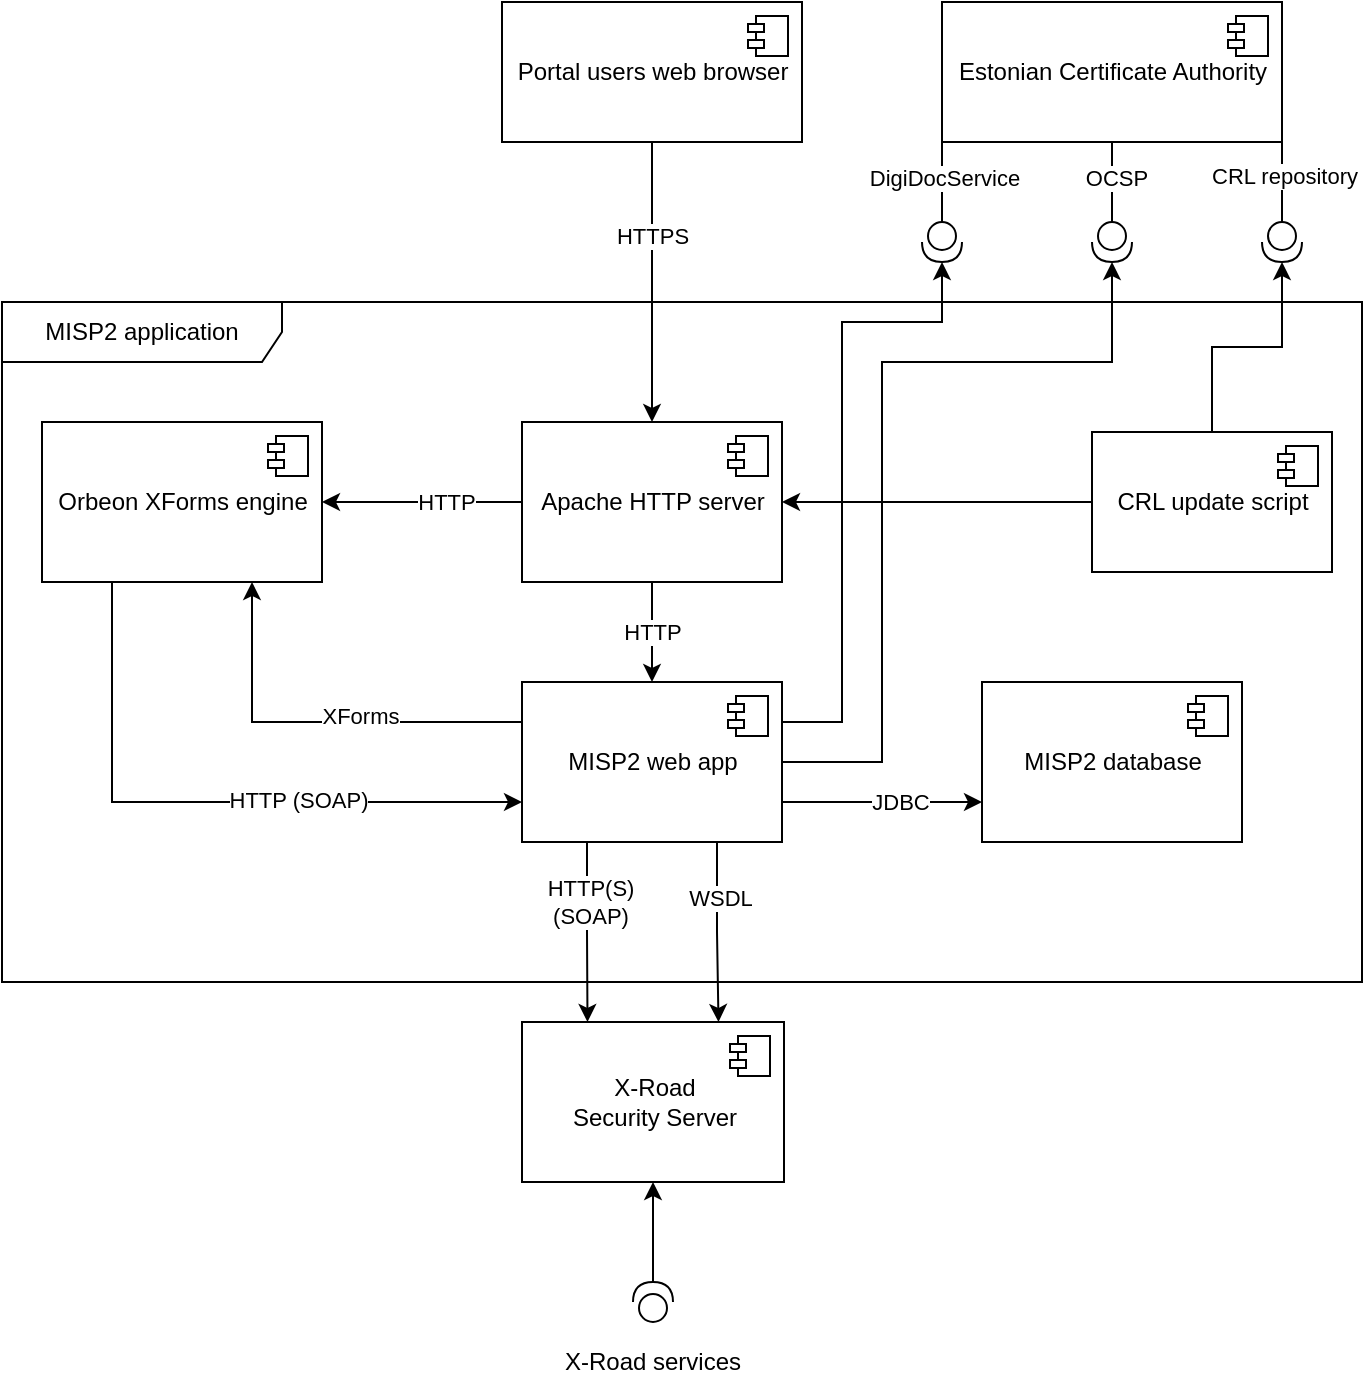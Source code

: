 <mxfile version="14.6.13" type="device" pages="4"><diagram id="8FD7VJm_VyHifLJOp1OH" name="Component diagram"><mxGraphModel dx="1298" dy="892" grid="1" gridSize="10" guides="1" tooltips="1" connect="1" arrows="1" fold="1" page="1" pageScale="1" pageWidth="827" pageHeight="1169" math="0" shadow="0"><root><mxCell id="0"/><mxCell id="1" parent="0"/><mxCell id="BPaVjbBTSbiNcElwL1WA-17" value="HTTPS" style="edgeStyle=orthogonalEdgeStyle;rounded=0;orthogonalLoop=1;jettySize=auto;html=1;entryX=0.5;entryY=0;entryDx=0;entryDy=0;" edge="1" parent="1" source="BPaVjbBTSbiNcElwL1WA-1" target="BPaVjbBTSbiNcElwL1WA-7"><mxGeometry x="-0.333" relative="1" as="geometry"><mxPoint as="offset"/></mxGeometry></mxCell><mxCell id="BPaVjbBTSbiNcElwL1WA-1" value="Portal users web browser" style="html=1;dropTarget=0;" vertex="1" parent="1"><mxGeometry x="330" y="40" width="150" height="70" as="geometry"/></mxCell><mxCell id="BPaVjbBTSbiNcElwL1WA-2" value="" style="shape=module;jettyWidth=8;jettyHeight=4;" vertex="1" parent="BPaVjbBTSbiNcElwL1WA-1"><mxGeometry x="1" width="20" height="20" relative="1" as="geometry"><mxPoint x="-27" y="7" as="offset"/></mxGeometry></mxCell><mxCell id="BPaVjbBTSbiNcElwL1WA-39" style="edgeStyle=orthogonalEdgeStyle;rounded=0;orthogonalLoop=1;jettySize=auto;html=1;exitX=0;exitY=1;exitDx=0;exitDy=0;entryX=0;entryY=0.5;entryDx=0;entryDy=0;entryPerimeter=0;endArrow=none;endFill=0;" edge="1" parent="1" source="BPaVjbBTSbiNcElwL1WA-3" target="BPaVjbBTSbiNcElwL1WA-26"><mxGeometry relative="1" as="geometry"/></mxCell><mxCell id="BPaVjbBTSbiNcElwL1WA-46" value="DigiDocService" style="edgeLabel;html=1;align=center;verticalAlign=middle;resizable=0;points=[];" vertex="1" connectable="0" parent="BPaVjbBTSbiNcElwL1WA-39"><mxGeometry x="-0.133" y="1" relative="1" as="geometry"><mxPoint as="offset"/></mxGeometry></mxCell><mxCell id="BPaVjbBTSbiNcElwL1WA-43" style="edgeStyle=orthogonalEdgeStyle;rounded=0;orthogonalLoop=1;jettySize=auto;html=1;exitX=0.5;exitY=1;exitDx=0;exitDy=0;entryX=0;entryY=0.5;entryDx=0;entryDy=0;entryPerimeter=0;endArrow=none;endFill=0;" edge="1" parent="1" source="BPaVjbBTSbiNcElwL1WA-3" target="BPaVjbBTSbiNcElwL1WA-42"><mxGeometry relative="1" as="geometry"/></mxCell><mxCell id="BPaVjbBTSbiNcElwL1WA-47" value="OCSP" style="edgeLabel;html=1;align=center;verticalAlign=middle;resizable=0;points=[];" vertex="1" connectable="0" parent="BPaVjbBTSbiNcElwL1WA-43"><mxGeometry x="-0.1" y="2" relative="1" as="geometry"><mxPoint as="offset"/></mxGeometry></mxCell><mxCell id="BPaVjbBTSbiNcElwL1WA-45" style="edgeStyle=orthogonalEdgeStyle;rounded=0;orthogonalLoop=1;jettySize=auto;html=1;exitX=1;exitY=1;exitDx=0;exitDy=0;entryX=0;entryY=0.5;entryDx=0;entryDy=0;entryPerimeter=0;endArrow=none;endFill=0;" edge="1" parent="1" source="BPaVjbBTSbiNcElwL1WA-3" target="BPaVjbBTSbiNcElwL1WA-44"><mxGeometry relative="1" as="geometry"/></mxCell><mxCell id="BPaVjbBTSbiNcElwL1WA-48" value="CRL repository" style="edgeLabel;html=1;align=center;verticalAlign=middle;resizable=0;points=[];" vertex="1" connectable="0" parent="BPaVjbBTSbiNcElwL1WA-45"><mxGeometry x="-0.15" y="1" relative="1" as="geometry"><mxPoint as="offset"/></mxGeometry></mxCell><mxCell id="BPaVjbBTSbiNcElwL1WA-3" value="Estonian Certificate Authority" style="html=1;dropTarget=0;" vertex="1" parent="1"><mxGeometry x="550" y="40" width="170" height="70" as="geometry"/></mxCell><mxCell id="BPaVjbBTSbiNcElwL1WA-4" value="" style="shape=module;jettyWidth=8;jettyHeight=4;" vertex="1" parent="BPaVjbBTSbiNcElwL1WA-3"><mxGeometry x="1" width="20" height="20" relative="1" as="geometry"><mxPoint x="-27" y="7" as="offset"/></mxGeometry></mxCell><mxCell id="BPaVjbBTSbiNcElwL1WA-6" value="MISP2 application" style="shape=umlFrame;whiteSpace=wrap;html=1;width=140;height=30;" vertex="1" parent="1"><mxGeometry x="80" y="190" width="680" height="340" as="geometry"/></mxCell><mxCell id="BPaVjbBTSbiNcElwL1WA-18" value="HTTP" style="edgeStyle=orthogonalEdgeStyle;rounded=0;orthogonalLoop=1;jettySize=auto;html=1;exitX=0.5;exitY=1;exitDx=0;exitDy=0;entryX=0.5;entryY=0;entryDx=0;entryDy=0;" edge="1" parent="1" source="BPaVjbBTSbiNcElwL1WA-7" target="BPaVjbBTSbiNcElwL1WA-9"><mxGeometry relative="1" as="geometry"/></mxCell><mxCell id="BPaVjbBTSbiNcElwL1WA-32" style="edgeStyle=orthogonalEdgeStyle;rounded=0;orthogonalLoop=1;jettySize=auto;html=1;exitX=0;exitY=0.5;exitDx=0;exitDy=0;entryX=1;entryY=0.5;entryDx=0;entryDy=0;endArrow=classic;endFill=1;" edge="1" parent="1" source="BPaVjbBTSbiNcElwL1WA-7" target="BPaVjbBTSbiNcElwL1WA-11"><mxGeometry relative="1" as="geometry"/></mxCell><mxCell id="BPaVjbBTSbiNcElwL1WA-33" value="HTTP" style="edgeLabel;html=1;align=center;verticalAlign=middle;resizable=0;points=[];" vertex="1" connectable="0" parent="BPaVjbBTSbiNcElwL1WA-32"><mxGeometry x="-0.24" relative="1" as="geometry"><mxPoint as="offset"/></mxGeometry></mxCell><mxCell id="BPaVjbBTSbiNcElwL1WA-7" value="Apache HTTP server" style="html=1;dropTarget=0;" vertex="1" parent="1"><mxGeometry x="340" y="250" width="130" height="80" as="geometry"/></mxCell><mxCell id="BPaVjbBTSbiNcElwL1WA-8" value="" style="shape=module;jettyWidth=8;jettyHeight=4;" vertex="1" parent="BPaVjbBTSbiNcElwL1WA-7"><mxGeometry x="1" width="20" height="20" relative="1" as="geometry"><mxPoint x="-27" y="7" as="offset"/></mxGeometry></mxCell><mxCell id="BPaVjbBTSbiNcElwL1WA-34" style="edgeStyle=orthogonalEdgeStyle;rounded=0;orthogonalLoop=1;jettySize=auto;html=1;exitX=0;exitY=0.25;exitDx=0;exitDy=0;entryX=0.75;entryY=1;entryDx=0;entryDy=0;endArrow=classic;endFill=1;" edge="1" parent="1" source="BPaVjbBTSbiNcElwL1WA-9" target="BPaVjbBTSbiNcElwL1WA-11"><mxGeometry relative="1" as="geometry"/></mxCell><mxCell id="BPaVjbBTSbiNcElwL1WA-35" value="XForms" style="edgeLabel;html=1;align=center;verticalAlign=middle;resizable=0;points=[];" vertex="1" connectable="0" parent="BPaVjbBTSbiNcElwL1WA-34"><mxGeometry x="-0.21" y="-3" relative="1" as="geometry"><mxPoint as="offset"/></mxGeometry></mxCell><mxCell id="BPaVjbBTSbiNcElwL1WA-49" style="edgeStyle=orthogonalEdgeStyle;rounded=0;orthogonalLoop=1;jettySize=auto;html=1;exitX=1;exitY=0.25;exitDx=0;exitDy=0;entryX=1;entryY=0.5;entryDx=0;entryDy=0;entryPerimeter=0;endArrow=classic;endFill=1;" edge="1" parent="1" source="BPaVjbBTSbiNcElwL1WA-9" target="BPaVjbBTSbiNcElwL1WA-26"><mxGeometry relative="1" as="geometry"><Array as="points"><mxPoint x="500" y="400"/><mxPoint x="500" y="200"/><mxPoint x="550" y="200"/></Array></mxGeometry></mxCell><mxCell id="BPaVjbBTSbiNcElwL1WA-50" style="edgeStyle=orthogonalEdgeStyle;rounded=0;orthogonalLoop=1;jettySize=auto;html=1;exitX=1;exitY=0.5;exitDx=0;exitDy=0;entryX=1;entryY=0.5;entryDx=0;entryDy=0;entryPerimeter=0;endArrow=classic;endFill=1;" edge="1" parent="1" source="BPaVjbBTSbiNcElwL1WA-9" target="BPaVjbBTSbiNcElwL1WA-42"><mxGeometry relative="1" as="geometry"><Array as="points"><mxPoint x="520" y="420"/><mxPoint x="520" y="220"/><mxPoint x="635" y="220"/></Array></mxGeometry></mxCell><mxCell id="BPaVjbBTSbiNcElwL1WA-53" style="edgeStyle=orthogonalEdgeStyle;rounded=0;orthogonalLoop=1;jettySize=auto;html=1;exitX=1;exitY=0.75;exitDx=0;exitDy=0;entryX=0;entryY=0.75;entryDx=0;entryDy=0;endArrow=classic;endFill=1;" edge="1" parent="1" source="BPaVjbBTSbiNcElwL1WA-9" target="BPaVjbBTSbiNcElwL1WA-13"><mxGeometry relative="1" as="geometry"/></mxCell><mxCell id="BPaVjbBTSbiNcElwL1WA-54" value="JDBC" style="edgeLabel;html=1;align=center;verticalAlign=middle;resizable=0;points=[];" vertex="1" connectable="0" parent="BPaVjbBTSbiNcElwL1WA-53"><mxGeometry x="0.18" relative="1" as="geometry"><mxPoint as="offset"/></mxGeometry></mxCell><mxCell id="BPaVjbBTSbiNcElwL1WA-58" style="edgeStyle=orthogonalEdgeStyle;rounded=0;orthogonalLoop=1;jettySize=auto;html=1;exitX=0.25;exitY=1;exitDx=0;exitDy=0;entryX=0.25;entryY=0;entryDx=0;entryDy=0;endArrow=classic;endFill=1;" edge="1" parent="1" source="BPaVjbBTSbiNcElwL1WA-9" target="BPaVjbBTSbiNcElwL1WA-15"><mxGeometry relative="1" as="geometry"/></mxCell><mxCell id="BPaVjbBTSbiNcElwL1WA-59" value="HTTP(S)&lt;br&gt;(SOAP)" style="edgeLabel;html=1;align=center;verticalAlign=middle;resizable=0;points=[];" vertex="1" connectable="0" parent="BPaVjbBTSbiNcElwL1WA-58"><mxGeometry x="-0.455" y="1" relative="1" as="geometry"><mxPoint y="5" as="offset"/></mxGeometry></mxCell><mxCell id="BPaVjbBTSbiNcElwL1WA-60" style="edgeStyle=orthogonalEdgeStyle;rounded=0;orthogonalLoop=1;jettySize=auto;html=1;exitX=0.75;exitY=1;exitDx=0;exitDy=0;entryX=0.75;entryY=0;entryDx=0;entryDy=0;endArrow=classic;endFill=1;" edge="1" parent="1" source="BPaVjbBTSbiNcElwL1WA-9" target="BPaVjbBTSbiNcElwL1WA-15"><mxGeometry relative="1" as="geometry"/></mxCell><mxCell id="BPaVjbBTSbiNcElwL1WA-61" value="WSDL" style="edgeLabel;html=1;align=center;verticalAlign=middle;resizable=0;points=[];" vertex="1" connectable="0" parent="BPaVjbBTSbiNcElwL1WA-60"><mxGeometry x="-0.281" y="3" relative="1" as="geometry"><mxPoint y="-49" as="offset"/></mxGeometry></mxCell><mxCell id="NhhhtKh4FdQcrm0yRqa7-1" value="WSDL" style="edgeLabel;html=1;align=center;verticalAlign=middle;resizable=0;points=[];" vertex="1" connectable="0" parent="BPaVjbBTSbiNcElwL1WA-60"><mxGeometry x="-0.383" y="1" relative="1" as="geometry"><mxPoint as="offset"/></mxGeometry></mxCell><mxCell id="BPaVjbBTSbiNcElwL1WA-9" value="MISP2 web app" style="html=1;dropTarget=0;" vertex="1" parent="1"><mxGeometry x="340" y="380" width="130" height="80" as="geometry"/></mxCell><mxCell id="BPaVjbBTSbiNcElwL1WA-10" value="" style="shape=module;jettyWidth=8;jettyHeight=4;" vertex="1" parent="BPaVjbBTSbiNcElwL1WA-9"><mxGeometry x="1" width="20" height="20" relative="1" as="geometry"><mxPoint x="-27" y="7" as="offset"/></mxGeometry></mxCell><mxCell id="BPaVjbBTSbiNcElwL1WA-36" style="edgeStyle=orthogonalEdgeStyle;rounded=0;orthogonalLoop=1;jettySize=auto;html=1;exitX=0.25;exitY=1;exitDx=0;exitDy=0;entryX=0;entryY=0.75;entryDx=0;entryDy=0;endArrow=classic;endFill=1;" edge="1" parent="1" source="BPaVjbBTSbiNcElwL1WA-11" target="BPaVjbBTSbiNcElwL1WA-9"><mxGeometry relative="1" as="geometry"/></mxCell><mxCell id="BPaVjbBTSbiNcElwL1WA-37" value="HTTP (SOAP)" style="edgeLabel;html=1;align=center;verticalAlign=middle;resizable=0;points=[];" vertex="1" connectable="0" parent="BPaVjbBTSbiNcElwL1WA-36"><mxGeometry x="0.289" y="1" relative="1" as="geometry"><mxPoint as="offset"/></mxGeometry></mxCell><mxCell id="BPaVjbBTSbiNcElwL1WA-11" value="Orbeon XForms engine" style="html=1;dropTarget=0;" vertex="1" parent="1"><mxGeometry x="100" y="250" width="140" height="80" as="geometry"/></mxCell><mxCell id="BPaVjbBTSbiNcElwL1WA-12" value="" style="shape=module;jettyWidth=8;jettyHeight=4;" vertex="1" parent="BPaVjbBTSbiNcElwL1WA-11"><mxGeometry x="1" width="20" height="20" relative="1" as="geometry"><mxPoint x="-27" y="7" as="offset"/></mxGeometry></mxCell><mxCell id="BPaVjbBTSbiNcElwL1WA-13" value="MISP2 database" style="html=1;dropTarget=0;" vertex="1" parent="1"><mxGeometry x="570" y="380" width="130" height="80" as="geometry"/></mxCell><mxCell id="BPaVjbBTSbiNcElwL1WA-14" value="" style="shape=module;jettyWidth=8;jettyHeight=4;" vertex="1" parent="BPaVjbBTSbiNcElwL1WA-13"><mxGeometry x="1" width="20" height="20" relative="1" as="geometry"><mxPoint x="-27" y="7" as="offset"/></mxGeometry></mxCell><mxCell id="BPaVjbBTSbiNcElwL1WA-15" value="X-Road&lt;br&gt;Security Server" style="html=1;dropTarget=0;" vertex="1" parent="1"><mxGeometry x="340" y="550" width="131" height="80" as="geometry"/></mxCell><mxCell id="BPaVjbBTSbiNcElwL1WA-16" value="" style="shape=module;jettyWidth=8;jettyHeight=4;" vertex="1" parent="BPaVjbBTSbiNcElwL1WA-15"><mxGeometry x="1" width="20" height="20" relative="1" as="geometry"><mxPoint x="-27" y="7" as="offset"/></mxGeometry></mxCell><mxCell id="BPaVjbBTSbiNcElwL1WA-51" style="edgeStyle=orthogonalEdgeStyle;rounded=0;orthogonalLoop=1;jettySize=auto;html=1;exitX=0;exitY=0.5;exitDx=0;exitDy=0;entryX=1;entryY=0.5;entryDx=0;entryDy=0;endArrow=classic;endFill=1;" edge="1" parent="1" source="BPaVjbBTSbiNcElwL1WA-23" target="BPaVjbBTSbiNcElwL1WA-7"><mxGeometry relative="1" as="geometry"/></mxCell><mxCell id="BPaVjbBTSbiNcElwL1WA-52" style="edgeStyle=orthogonalEdgeStyle;rounded=0;orthogonalLoop=1;jettySize=auto;html=1;exitX=0.5;exitY=0;exitDx=0;exitDy=0;entryX=1;entryY=0.5;entryDx=0;entryDy=0;entryPerimeter=0;endArrow=classic;endFill=1;" edge="1" parent="1" source="BPaVjbBTSbiNcElwL1WA-23" target="BPaVjbBTSbiNcElwL1WA-44"><mxGeometry relative="1" as="geometry"/></mxCell><mxCell id="BPaVjbBTSbiNcElwL1WA-23" value="CRL update script" style="html=1;dropTarget=0;" vertex="1" parent="1"><mxGeometry x="625" y="255" width="120" height="70" as="geometry"/></mxCell><mxCell id="BPaVjbBTSbiNcElwL1WA-24" value="" style="shape=module;jettyWidth=8;jettyHeight=4;" vertex="1" parent="BPaVjbBTSbiNcElwL1WA-23"><mxGeometry x="1" width="20" height="20" relative="1" as="geometry"><mxPoint x="-27" y="7" as="offset"/></mxGeometry></mxCell><mxCell id="BPaVjbBTSbiNcElwL1WA-26" value="" style="shape=providedRequiredInterface;html=1;verticalLabelPosition=bottom;rotation=90;" vertex="1" parent="1"><mxGeometry x="540" y="150" width="20" height="20" as="geometry"/></mxCell><mxCell id="BPaVjbBTSbiNcElwL1WA-42" value="" style="shape=providedRequiredInterface;html=1;verticalLabelPosition=bottom;rotation=90;" vertex="1" parent="1"><mxGeometry x="625" y="150" width="20" height="20" as="geometry"/></mxCell><mxCell id="BPaVjbBTSbiNcElwL1WA-44" value="" style="shape=providedRequiredInterface;html=1;verticalLabelPosition=bottom;rotation=90;" vertex="1" parent="1"><mxGeometry x="710" y="150" width="20" height="20" as="geometry"/></mxCell><mxCell id="BPaVjbBTSbiNcElwL1WA-56" style="edgeStyle=orthogonalEdgeStyle;rounded=0;orthogonalLoop=1;jettySize=auto;html=1;exitX=1;exitY=0.5;exitDx=0;exitDy=0;exitPerimeter=0;entryX=0.5;entryY=1;entryDx=0;entryDy=0;endArrow=classic;endFill=1;" edge="1" parent="1" source="BPaVjbBTSbiNcElwL1WA-55" target="BPaVjbBTSbiNcElwL1WA-15"><mxGeometry relative="1" as="geometry"/></mxCell><mxCell id="BPaVjbBTSbiNcElwL1WA-62" value="" style="group" vertex="1" connectable="0" parent="1"><mxGeometry x="355" y="680" width="100" height="50" as="geometry"/></mxCell><mxCell id="BPaVjbBTSbiNcElwL1WA-55" value="" style="shape=providedRequiredInterface;html=1;verticalLabelPosition=bottom;rotation=-90;" vertex="1" parent="BPaVjbBTSbiNcElwL1WA-62"><mxGeometry x="40.5" width="20" height="20" as="geometry"/></mxCell><mxCell id="BPaVjbBTSbiNcElwL1WA-57" value="X-Road services" style="text;html=1;align=center;verticalAlign=middle;resizable=0;points=[];autosize=1;strokeColor=none;" vertex="1" parent="BPaVjbBTSbiNcElwL1WA-62"><mxGeometry y="30" width="100" height="20" as="geometry"/></mxCell></root></mxGraphModel></diagram><diagram id="zutFKEAIwY21-vBRh4Qm" name="HTML form generation"><mxGraphModel dx="1298" dy="892" grid="1" gridSize="10" guides="1" tooltips="1" connect="1" arrows="1" fold="1" page="1" pageScale="1" pageWidth="827" pageHeight="1169" math="0" shadow="0"><root><mxCell id="DTJCBtKCYSn1FESGNVIk-0"/><mxCell id="DTJCBtKCYSn1FESGNVIk-1" parent="DTJCBtKCYSn1FESGNVIk-0"/><mxCell id="DTJCBtKCYSn1FESGNVIk-2" value="Client (web browser)" style="shape=umlLifeline;perimeter=lifelinePerimeter;whiteSpace=wrap;html=1;container=1;collapsible=0;recursiveResize=0;outlineConnect=0;" vertex="1" parent="DTJCBtKCYSn1FESGNVIk-1"><mxGeometry x="40" y="40" width="100" height="600" as="geometry"/></mxCell><mxCell id="DTJCBtKCYSn1FESGNVIk-5" value="" style="html=1;points=[];perimeter=orthogonalPerimeter;" vertex="1" parent="DTJCBtKCYSn1FESGNVIk-2"><mxGeometry x="45" y="70" width="10" height="530" as="geometry"/></mxCell><mxCell id="DTJCBtKCYSn1FESGNVIk-3" value="MISP2 web app" style="shape=umlLifeline;perimeter=lifelinePerimeter;whiteSpace=wrap;html=1;container=1;collapsible=0;recursiveResize=0;outlineConnect=0;" vertex="1" parent="DTJCBtKCYSn1FESGNVIk-1"><mxGeometry x="270" y="40" width="100" height="600" as="geometry"/></mxCell><mxCell id="DTJCBtKCYSn1FESGNVIk-6" value="" style="html=1;points=[];perimeter=orthogonalPerimeter;" vertex="1" parent="DTJCBtKCYSn1FESGNVIk-3"><mxGeometry x="45" y="80" width="10" height="70" as="geometry"/></mxCell><mxCell id="DTJCBtKCYSn1FESGNVIk-9" value="" style="html=1;points=[];perimeter=orthogonalPerimeter;" vertex="1" parent="DTJCBtKCYSn1FESGNVIk-3"><mxGeometry x="45" y="185" width="10" height="80" as="geometry"/></mxCell><mxCell id="DTJCBtKCYSn1FESGNVIk-15" value="" style="html=1;points=[];perimeter=orthogonalPerimeter;" vertex="1" parent="DTJCBtKCYSn1FESGNVIk-3"><mxGeometry x="45" y="300" width="10" height="280" as="geometry"/></mxCell><mxCell id="DTJCBtKCYSn1FESGNVIk-30" value="" style="html=1;points=[];perimeter=orthogonalPerimeter;" vertex="1" parent="DTJCBtKCYSn1FESGNVIk-3"><mxGeometry x="50" y="526" width="10" height="10" as="geometry"/></mxCell><mxCell id="DTJCBtKCYSn1FESGNVIk-31" value="XSLT transformations()" style="edgeStyle=orthogonalEdgeStyle;html=1;align=left;spacingLeft=2;endArrow=block;rounded=0;entryX=1;entryY=0;" edge="1" target="DTJCBtKCYSn1FESGNVIk-30" parent="DTJCBtKCYSn1FESGNVIk-3"><mxGeometry relative="1" as="geometry"><mxPoint x="55" y="506" as="sourcePoint"/><Array as="points"><mxPoint x="85" y="506"/></Array></mxGeometry></mxCell><mxCell id="DTJCBtKCYSn1FESGNVIk-4" value="MISP2 database" style="shape=umlLifeline;perimeter=lifelinePerimeter;whiteSpace=wrap;html=1;container=1;collapsible=0;recursiveResize=0;outlineConnect=0;" vertex="1" parent="DTJCBtKCYSn1FESGNVIk-1"><mxGeometry x="500" y="40" width="100" height="600" as="geometry"/></mxCell><mxCell id="DTJCBtKCYSn1FESGNVIk-12" value="" style="html=1;points=[];perimeter=orthogonalPerimeter;" vertex="1" parent="DTJCBtKCYSn1FESGNVIk-4"><mxGeometry x="45" y="200" width="10" height="50" as="geometry"/></mxCell><mxCell id="DTJCBtKCYSn1FESGNVIk-18" value="" style="html=1;points=[];perimeter=orthogonalPerimeter;" vertex="1" parent="DTJCBtKCYSn1FESGNVIk-4"><mxGeometry x="45" y="310" width="10" height="30" as="geometry"/></mxCell><mxCell id="DTJCBtKCYSn1FESGNVIk-22" value="" style="html=1;points=[];perimeter=orthogonalPerimeter;" vertex="1" parent="DTJCBtKCYSn1FESGNVIk-4"><mxGeometry x="45" y="380" width="10" height="30" as="geometry"/></mxCell><mxCell id="DTJCBtKCYSn1FESGNVIk-25" value="" style="html=1;points=[];perimeter=orthogonalPerimeter;" vertex="1" parent="DTJCBtKCYSn1FESGNVIk-4"><mxGeometry x="45" y="450" width="10" height="30" as="geometry"/></mxCell><mxCell id="DTJCBtKCYSn1FESGNVIk-7" value="authentication request()" style="html=1;verticalAlign=bottom;endArrow=block;entryX=0;entryY=0;" edge="1" target="DTJCBtKCYSn1FESGNVIk-6" parent="DTJCBtKCYSn1FESGNVIk-1" source="DTJCBtKCYSn1FESGNVIk-2"><mxGeometry relative="1" as="geometry"><mxPoint x="245" y="110" as="sourcePoint"/></mxGeometry></mxCell><mxCell id="DTJCBtKCYSn1FESGNVIk-8" value="authentication response()" style="html=1;verticalAlign=bottom;endArrow=open;dashed=1;endSize=8;exitX=0;exitY=0.95;" edge="1" source="DTJCBtKCYSn1FESGNVIk-6" parent="DTJCBtKCYSn1FESGNVIk-1" target="DTJCBtKCYSn1FESGNVIk-2"><mxGeometry relative="1" as="geometry"><mxPoint x="245" y="186" as="targetPoint"/></mxGeometry></mxCell><mxCell id="DTJCBtKCYSn1FESGNVIk-10" value="service list selection()" style="html=1;verticalAlign=bottom;endArrow=block;entryX=0;entryY=0;" edge="1" target="DTJCBtKCYSn1FESGNVIk-9" parent="DTJCBtKCYSn1FESGNVIk-1" source="DTJCBtKCYSn1FESGNVIk-2"><mxGeometry relative="1" as="geometry"><mxPoint x="130" y="210" as="sourcePoint"/><Array as="points"><mxPoint x="130" y="225"/><mxPoint x="160" y="225"/></Array></mxGeometry></mxCell><mxCell id="DTJCBtKCYSn1FESGNVIk-11" value="display list of services()" style="html=1;verticalAlign=bottom;endArrow=open;dashed=1;endSize=8;exitX=0;exitY=0.95;" edge="1" source="DTJCBtKCYSn1FESGNVIk-9" parent="DTJCBtKCYSn1FESGNVIk-1" target="DTJCBtKCYSn1FESGNVIk-2"><mxGeometry relative="1" as="geometry"><mxPoint x="245" y="286" as="targetPoint"/></mxGeometry></mxCell><mxCell id="DTJCBtKCYSn1FESGNVIk-13" value="query available services()" style="html=1;verticalAlign=bottom;endArrow=block;entryX=0;entryY=0;" edge="1" target="DTJCBtKCYSn1FESGNVIk-12" parent="DTJCBtKCYSn1FESGNVIk-1" source="DTJCBtKCYSn1FESGNVIk-3"><mxGeometry relative="1" as="geometry"><mxPoint x="475" y="225" as="sourcePoint"/></mxGeometry></mxCell><mxCell id="DTJCBtKCYSn1FESGNVIk-14" value="response(): list of services" style="html=1;verticalAlign=bottom;endArrow=open;dashed=1;endSize=8;exitX=0;exitY=0.95;" edge="1" source="DTJCBtKCYSn1FESGNVIk-12" parent="DTJCBtKCYSn1FESGNVIk-1" target="DTJCBtKCYSn1FESGNVIk-3"><mxGeometry relative="1" as="geometry"><mxPoint x="475" y="301" as="targetPoint"/></mxGeometry></mxCell><mxCell id="DTJCBtKCYSn1FESGNVIk-16" value="select simple service()" style="html=1;verticalAlign=bottom;endArrow=block;entryX=0;entryY=0;" edge="1" target="DTJCBtKCYSn1FESGNVIk-15" parent="DTJCBtKCYSn1FESGNVIk-1" source="DTJCBtKCYSn1FESGNVIk-2"><mxGeometry relative="1" as="geometry"><mxPoint x="245" y="340" as="sourcePoint"/></mxGeometry></mxCell><mxCell id="DTJCBtKCYSn1FESGNVIk-17" value="display simple service form()" style="html=1;verticalAlign=bottom;endArrow=open;dashed=1;endSize=8;exitX=0;exitY=0.95;" edge="1" source="DTJCBtKCYSn1FESGNVIk-15" parent="DTJCBtKCYSn1FESGNVIk-1" target="DTJCBtKCYSn1FESGNVIk-2"><mxGeometry relative="1" as="geometry"><mxPoint x="245" y="416" as="targetPoint"/></mxGeometry></mxCell><mxCell id="DTJCBtKCYSn1FESGNVIk-19" value="query XForms description for service()" style="html=1;verticalAlign=bottom;endArrow=block;entryX=0;entryY=0;" edge="1" target="DTJCBtKCYSn1FESGNVIk-18" parent="DTJCBtKCYSn1FESGNVIk-1" source="DTJCBtKCYSn1FESGNVIk-3"><mxGeometry relative="1" as="geometry"><mxPoint x="475" y="350" as="sourcePoint"/></mxGeometry></mxCell><mxCell id="DTJCBtKCYSn1FESGNVIk-20" value="response(): XForms" style="html=1;verticalAlign=bottom;endArrow=open;dashed=1;endSize=8;exitX=0;exitY=0.95;" edge="1" source="DTJCBtKCYSn1FESGNVIk-18" parent="DTJCBtKCYSn1FESGNVIk-1" target="DTJCBtKCYSn1FESGNVIk-3"><mxGeometry relative="1" as="geometry"><mxPoint x="475" y="426" as="targetPoint"/></mxGeometry></mxCell><mxCell id="DTJCBtKCYSn1FESGNVIk-23" value="query general XSL&amp;nbsp;files()" style="html=1;verticalAlign=bottom;endArrow=block;entryX=0;entryY=0;" edge="1" target="DTJCBtKCYSn1FESGNVIk-22" parent="DTJCBtKCYSn1FESGNVIk-1" source="DTJCBtKCYSn1FESGNVIk-3"><mxGeometry relative="1" as="geometry"><mxPoint x="475" y="420" as="sourcePoint"/></mxGeometry></mxCell><mxCell id="DTJCBtKCYSn1FESGNVIk-24" value="response(): XSL" style="html=1;verticalAlign=bottom;endArrow=open;dashed=1;endSize=8;exitX=0;exitY=0.95;" edge="1" source="DTJCBtKCYSn1FESGNVIk-22" parent="DTJCBtKCYSn1FESGNVIk-1" target="DTJCBtKCYSn1FESGNVIk-3"><mxGeometry relative="1" as="geometry"><mxPoint x="475" y="496" as="targetPoint"/></mxGeometry></mxCell><mxCell id="DTJCBtKCYSn1FESGNVIk-26" value="query system specific XSL files()" style="html=1;verticalAlign=bottom;endArrow=block;entryX=0;entryY=0;" edge="1" target="DTJCBtKCYSn1FESGNVIk-25" parent="DTJCBtKCYSn1FESGNVIk-1" source="DTJCBtKCYSn1FESGNVIk-3"><mxGeometry relative="1" as="geometry"><mxPoint x="475" y="490" as="sourcePoint"/></mxGeometry></mxCell><mxCell id="DTJCBtKCYSn1FESGNVIk-27" value="response(): XSL" style="html=1;verticalAlign=bottom;endArrow=open;dashed=1;endSize=8;exitX=0;exitY=0.95;" edge="1" source="DTJCBtKCYSn1FESGNVIk-25" parent="DTJCBtKCYSn1FESGNVIk-1" target="DTJCBtKCYSn1FESGNVIk-3"><mxGeometry relative="1" as="geometry"><mxPoint x="475" y="566" as="targetPoint"/></mxGeometry></mxCell></root></mxGraphModel></diagram><diagram id="lnn9R1ue7HBsS23cytVz" name="Service call"><mxGraphModel dx="1298" dy="892" grid="1" gridSize="10" guides="1" tooltips="1" connect="1" arrows="1" fold="1" page="1" pageScale="1" pageWidth="827" pageHeight="1169" math="0" shadow="0"><root><mxCell id="BTWbDNsgrQ62VRWYvn9P-0"/><mxCell id="BTWbDNsgrQ62VRWYvn9P-1" parent="BTWbDNsgrQ62VRWYvn9P-0"/><mxCell id="BTWbDNsgrQ62VRWYvn9P-2" value="Client (web browser)" style="shape=umlLifeline;perimeter=lifelinePerimeter;whiteSpace=wrap;html=1;container=1;collapsible=0;recursiveResize=0;outlineConnect=0;" vertex="1" parent="BTWbDNsgrQ62VRWYvn9P-1"><mxGeometry y="40" width="100" height="640" as="geometry"/></mxCell><mxCell id="BTWbDNsgrQ62VRWYvn9P-7" value="" style="html=1;points=[];perimeter=orthogonalPerimeter;" vertex="1" parent="BTWbDNsgrQ62VRWYvn9P-2"><mxGeometry x="45" y="70" width="10" height="550" as="geometry"/></mxCell><mxCell id="BTWbDNsgrQ62VRWYvn9P-3" value="MISP2 web app" style="shape=umlLifeline;perimeter=lifelinePerimeter;whiteSpace=wrap;html=1;container=1;collapsible=0;recursiveResize=0;outlineConnect=0;" vertex="1" parent="BTWbDNsgrQ62VRWYvn9P-1"><mxGeometry x="180" y="40" width="100" height="640" as="geometry"/></mxCell><mxCell id="7zAyTqGA_P1vOhzLiCWk-0" value="" style="html=1;points=[];perimeter=orthogonalPerimeter;" vertex="1" parent="BTWbDNsgrQ62VRWYvn9P-3"><mxGeometry x="45" y="80" width="10" height="10" as="geometry"/></mxCell><mxCell id="BTWbDNsgrQ62VRWYvn9P-4" value="XForms engine" style="shape=umlLifeline;perimeter=lifelinePerimeter;whiteSpace=wrap;html=1;container=1;collapsible=0;recursiveResize=0;outlineConnect=0;" vertex="1" parent="BTWbDNsgrQ62VRWYvn9P-1"><mxGeometry x="360" y="40" width="100" height="640" as="geometry"/></mxCell><mxCell id="7zAyTqGA_P1vOhzLiCWk-3" value="" style="html=1;points=[];perimeter=orthogonalPerimeter;" vertex="1" parent="BTWbDNsgrQ62VRWYvn9P-4"><mxGeometry x="45" y="90" width="10" height="170" as="geometry"/></mxCell><mxCell id="7zAyTqGA_P1vOhzLiCWk-9" value="" style="html=1;points=[];perimeter=orthogonalPerimeter;" vertex="1" parent="BTWbDNsgrQ62VRWYvn9P-4"><mxGeometry x="50" y="145" width="10" height="15" as="geometry"/></mxCell><mxCell id="7zAyTqGA_P1vOhzLiCWk-10" value="generate (X)HTML&lt;br&gt;input form()" style="edgeStyle=orthogonalEdgeStyle;html=1;align=left;spacingLeft=2;endArrow=block;rounded=0;entryX=1;entryY=0;" edge="1" target="7zAyTqGA_P1vOhzLiCWk-9" parent="BTWbDNsgrQ62VRWYvn9P-4"><mxGeometry relative="1" as="geometry"><mxPoint x="55" y="125" as="sourcePoint"/><Array as="points"><mxPoint x="85" y="125"/></Array></mxGeometry></mxCell><mxCell id="BTWbDNsgrQ62VRWYvn9P-5" value="mediator-servlet" style="shape=umlLifeline;perimeter=lifelinePerimeter;whiteSpace=wrap;html=1;container=1;collapsible=0;recursiveResize=0;outlineConnect=0;" vertex="1" parent="BTWbDNsgrQ62VRWYvn9P-1"><mxGeometry x="540" y="40" width="100" height="640" as="geometry"/></mxCell><mxCell id="BTWbDNsgrQ62VRWYvn9P-6" value="X-Road Security Server" style="shape=umlLifeline;perimeter=lifelinePerimeter;whiteSpace=wrap;html=1;container=1;collapsible=0;recursiveResize=0;outlineConnect=0;" vertex="1" parent="BTWbDNsgrQ62VRWYvn9P-1"><mxGeometry x="720" y="40" width="100" height="640" as="geometry"/></mxCell><mxCell id="7zAyTqGA_P1vOhzLiCWk-1" value="open service form()" style="html=1;verticalAlign=bottom;endArrow=block;entryX=0;entryY=0;" edge="1" target="7zAyTqGA_P1vOhzLiCWk-0" parent="BTWbDNsgrQ62VRWYvn9P-1" source="BTWbDNsgrQ62VRWYvn9P-2"><mxGeometry relative="1" as="geometry"><mxPoint x="155" y="120" as="sourcePoint"/></mxGeometry></mxCell><mxCell id="7zAyTqGA_P1vOhzLiCWk-4" value="request XForms form()" style="html=1;verticalAlign=bottom;endArrow=block;entryX=0;entryY=0;" edge="1" target="7zAyTqGA_P1vOhzLiCWk-3" parent="BTWbDNsgrQ62VRWYvn9P-1" source="BTWbDNsgrQ62VRWYvn9P-3"><mxGeometry relative="1" as="geometry"><mxPoint x="335" y="130" as="sourcePoint"/></mxGeometry></mxCell><mxCell id="7zAyTqGA_P1vOhzLiCWk-5" value="return generated input form()" style="html=1;verticalAlign=bottom;endArrow=open;dashed=1;endSize=8;exitX=0;exitY=0.95;" edge="1" source="7zAyTqGA_P1vOhzLiCWk-3" parent="BTWbDNsgrQ62VRWYvn9P-1" target="BTWbDNsgrQ62VRWYvn9P-2"><mxGeometry relative="1" as="geometry"><mxPoint x="335" y="206" as="targetPoint"/></mxGeometry></mxCell><mxCell id="7zAyTqGA_P1vOhzLiCWk-12" value="loop subservices" style="shape=umlFrame;whiteSpace=wrap;html=1;width=130;height=20;swimlaneFillColor=none;" vertex="1" parent="BTWbDNsgrQ62VRWYvn9P-1"><mxGeometry y="240" width="820" height="440" as="geometry"/></mxCell><mxCell id="7zAyTqGA_P1vOhzLiCWk-13" value="" style="html=1;points=[];perimeter=orthogonalPerimeter;fillColor=#ffffff;" vertex="1" parent="BTWbDNsgrQ62VRWYvn9P-1"><mxGeometry x="405" y="340" width="10" height="50" as="geometry"/></mxCell><mxCell id="7zAyTqGA_P1vOhzLiCWk-14" value="XML request (AJAX) when filling the form" style="html=1;verticalAlign=bottom;endArrow=block;entryX=0;entryY=0;" edge="1" target="7zAyTqGA_P1vOhzLiCWk-13" parent="BTWbDNsgrQ62VRWYvn9P-1" source="BTWbDNsgrQ62VRWYvn9P-2"><mxGeometry relative="1" as="geometry"><mxPoint x="335" y="340" as="sourcePoint"/></mxGeometry></mxCell><mxCell id="7zAyTqGA_P1vOhzLiCWk-15" value="XML response (AJAX) when filling the form" style="html=1;verticalAlign=bottom;endArrow=open;dashed=1;endSize=8;exitX=0;exitY=0.95;" edge="1" source="7zAyTqGA_P1vOhzLiCWk-13" parent="BTWbDNsgrQ62VRWYvn9P-1" target="BTWbDNsgrQ62VRWYvn9P-2"><mxGeometry relative="1" as="geometry"><mxPoint x="335" y="416" as="targetPoint"/></mxGeometry></mxCell><mxCell id="7zAyTqGA_P1vOhzLiCWk-16" value="" style="html=1;points=[];perimeter=orthogonalPerimeter;fillColor=#ffffff;" vertex="1" parent="BTWbDNsgrQ62VRWYvn9P-1"><mxGeometry x="405" y="430" width="10" height="230" as="geometry"/></mxCell><mxCell id="7zAyTqGA_P1vOhzLiCWk-17" value="submit form (AJAX)" style="html=1;verticalAlign=bottom;endArrow=block;entryX=0;entryY=0;" edge="1" target="7zAyTqGA_P1vOhzLiCWk-16" parent="BTWbDNsgrQ62VRWYvn9P-1" source="BTWbDNsgrQ62VRWYvn9P-2"><mxGeometry relative="1" as="geometry"><mxPoint x="335" y="430" as="sourcePoint"/></mxGeometry></mxCell><mxCell id="7zAyTqGA_P1vOhzLiCWk-18" value="service output form()" style="html=1;verticalAlign=bottom;endArrow=open;dashed=1;endSize=8;exitX=0;exitY=0.95;" edge="1" source="7zAyTqGA_P1vOhzLiCWk-16" parent="BTWbDNsgrQ62VRWYvn9P-1" target="BTWbDNsgrQ62VRWYvn9P-2"><mxGeometry relative="1" as="geometry"><mxPoint x="335" y="506" as="targetPoint"/></mxGeometry></mxCell><mxCell id="7zAyTqGA_P1vOhzLiCWk-19" value="" style="html=1;points=[];perimeter=orthogonalPerimeter;fillColor=#ffffff;" vertex="1" parent="BTWbDNsgrQ62VRWYvn9P-1"><mxGeometry x="585" y="440" width="10" height="160" as="geometry"/></mxCell><mxCell id="7zAyTqGA_P1vOhzLiCWk-20" value="dispatch SOAP request()" style="html=1;verticalAlign=bottom;endArrow=block;entryX=0;entryY=0;" edge="1" target="7zAyTqGA_P1vOhzLiCWk-19" parent="BTWbDNsgrQ62VRWYvn9P-1" source="BTWbDNsgrQ62VRWYvn9P-4"><mxGeometry relative="1" as="geometry"><mxPoint x="515" y="440" as="sourcePoint"/></mxGeometry></mxCell><mxCell id="7zAyTqGA_P1vOhzLiCWk-21" value="return SOAP response()" style="html=1;verticalAlign=bottom;endArrow=open;dashed=1;endSize=8;exitX=0;exitY=0.95;" edge="1" source="7zAyTqGA_P1vOhzLiCWk-19" parent="BTWbDNsgrQ62VRWYvn9P-1" target="BTWbDNsgrQ62VRWYvn9P-4"><mxGeometry relative="1" as="geometry"><mxPoint x="515" y="516" as="targetPoint"/></mxGeometry></mxCell><mxCell id="7zAyTqGA_P1vOhzLiCWk-22" value="" style="html=1;points=[];perimeter=orthogonalPerimeter;fillColor=#ffffff;" vertex="1" parent="BTWbDNsgrQ62VRWYvn9P-1"><mxGeometry x="590" y="470" width="10" height="10" as="geometry"/></mxCell><mxCell id="7zAyTqGA_P1vOhzLiCWk-23" value="fill X-Road header()" style="edgeStyle=orthogonalEdgeStyle;html=1;align=left;spacingLeft=2;endArrow=block;rounded=0;entryX=1;entryY=0;" edge="1" target="7zAyTqGA_P1vOhzLiCWk-22" parent="BTWbDNsgrQ62VRWYvn9P-1"><mxGeometry relative="1" as="geometry"><mxPoint x="595" y="450" as="sourcePoint"/><Array as="points"><mxPoint x="625" y="450"/></Array></mxGeometry></mxCell><mxCell id="7zAyTqGA_P1vOhzLiCWk-24" value="" style="html=1;points=[];perimeter=orthogonalPerimeter;fillColor=#ffffff;" vertex="1" parent="BTWbDNsgrQ62VRWYvn9P-1"><mxGeometry x="765" y="520" width="10" height="50" as="geometry"/></mxCell><mxCell id="7zAyTqGA_P1vOhzLiCWk-25" value="send SOAP request()" style="html=1;verticalAlign=bottom;endArrow=block;entryX=0;entryY=0;" edge="1" target="7zAyTqGA_P1vOhzLiCWk-24" parent="BTWbDNsgrQ62VRWYvn9P-1" source="BTWbDNsgrQ62VRWYvn9P-5"><mxGeometry relative="1" as="geometry"><mxPoint x="695" y="490" as="sourcePoint"/></mxGeometry></mxCell><mxCell id="7zAyTqGA_P1vOhzLiCWk-26" value="return SOAP response()" style="html=1;verticalAlign=bottom;endArrow=open;dashed=1;endSize=8;exitX=0;exitY=0.95;" edge="1" source="7zAyTqGA_P1vOhzLiCWk-24" parent="BTWbDNsgrQ62VRWYvn9P-1" target="BTWbDNsgrQ62VRWYvn9P-5"><mxGeometry relative="1" as="geometry"><mxPoint x="695" y="566" as="targetPoint"/></mxGeometry></mxCell><mxCell id="7zAyTqGA_P1vOhzLiCWk-27" value="" style="html=1;points=[];perimeter=orthogonalPerimeter;fillColor=#ffffff;" vertex="1" parent="BTWbDNsgrQ62VRWYvn9P-1"><mxGeometry x="410" y="630" width="10" height="10" as="geometry"/></mxCell><mxCell id="7zAyTqGA_P1vOhzLiCWk-28" value="generate output form()" style="edgeStyle=orthogonalEdgeStyle;html=1;align=left;spacingLeft=2;endArrow=block;rounded=0;entryX=1;entryY=0;" edge="1" target="7zAyTqGA_P1vOhzLiCWk-27" parent="BTWbDNsgrQ62VRWYvn9P-1"><mxGeometry relative="1" as="geometry"><mxPoint x="415" y="610" as="sourcePoint"/><Array as="points"><mxPoint x="445" y="610"/></Array></mxGeometry></mxCell></root></mxGraphModel></diagram><diagram id="koo8EwNbIprN13C5NLQX" name="Installation view"><mxGraphModel dx="1298" dy="892" grid="1" gridSize="10" guides="1" tooltips="1" connect="1" arrows="1" fold="1" page="1" pageScale="1" pageWidth="827" pageHeight="1169" math="0" shadow="0"><root><mxCell id="_dX3fe2ZkTW57qsZmOjA-0"/><mxCell id="_dX3fe2ZkTW57qsZmOjA-1" parent="_dX3fe2ZkTW57qsZmOjA-0"/><mxCell id="_dX3fe2ZkTW57qsZmOjA-3" value="64bit server instance" style="verticalAlign=top;align=left;shape=cube;size=10;direction=south;fontStyle=0;html=1;boundedLbl=1;spacingLeft=5;fillColor=#ffffff;" vertex="1" parent="_dX3fe2ZkTW57qsZmOjA-1"><mxGeometry x="10" y="10" width="450" height="430" as="geometry"/></mxCell><mxCell id="_dX3fe2ZkTW57qsZmOjA-4" value="Ubuntu 18.04 LTS" style="verticalAlign=top;align=center;shape=cube;size=10;direction=south;html=1;boundedLbl=1;spacingLeft=5;" vertex="1" parent="_dX3fe2ZkTW57qsZmOjA-3"><mxGeometry width="420" height="370" relative="1" as="geometry"><mxPoint x="10" y="50" as="offset"/></mxGeometry></mxCell><mxCell id="_dX3fe2ZkTW57qsZmOjA-13" value="" style="group" vertex="1" connectable="0" parent="_dX3fe2ZkTW57qsZmOjA-3"><mxGeometry x="22.22" y="100" width="177.78" height="190" as="geometry"/></mxCell><mxCell id="_dX3fe2ZkTW57qsZmOjA-5" value="Apache Tomcat" style="verticalAlign=top;align=left;shape=cube;size=10;direction=south;fontStyle=0;html=1;boundedLbl=1;spacingLeft=5;fillColor=#ffffff;" vertex="1" parent="_dX3fe2ZkTW57qsZmOjA-13"><mxGeometry width="177.78" height="190" as="geometry"/></mxCell><mxCell id="_dX3fe2ZkTW57qsZmOjA-7" value="&amp;lt;&amp;lt;web archive&amp;gt;&amp;gt;&lt;br&gt;&lt;br&gt;&lt;b&gt;MISP2 web app&lt;/b&gt;" style="text;html=1;align=center;verticalAlign=middle;dashed=0;fillColor=#ffffff;strokeColor=#000000;" vertex="1" parent="_dX3fe2ZkTW57qsZmOjA-13"><mxGeometry x="11.852" y="50" width="142.224" height="60" as="geometry"/></mxCell><mxCell id="_dX3fe2ZkTW57qsZmOjA-8" value="&amp;lt;&amp;lt;web archive&amp;gt;&amp;gt;&lt;br&gt;&lt;br&gt;&lt;b&gt;Orbeon XForms&lt;br&gt;engine&lt;/b&gt;" style="text;html=1;align=center;verticalAlign=middle;dashed=0;fillColor=#ffffff;strokeColor=#000000;" vertex="1" parent="_dX3fe2ZkTW57qsZmOjA-13"><mxGeometry x="12.96" y="120" width="140" height="60" as="geometry"/></mxCell><mxCell id="_dX3fe2ZkTW57qsZmOjA-18" value="Apache HTTP server" style="verticalAlign=top;align=left;shape=cube;size=10;direction=south;fontStyle=0;html=1;boundedLbl=1;spacingLeft=5;fillColor=#ffffff;" vertex="1" parent="_dX3fe2ZkTW57qsZmOjA-3"><mxGeometry x="22.22" y="320" width="177.78" height="70" as="geometry"/></mxCell><mxCell id="_dX3fe2ZkTW57qsZmOjA-20" style="edgeStyle=orthogonalEdgeStyle;rounded=0;orthogonalLoop=1;jettySize=auto;html=1;exitX=0;exitY=0;exitDx=90;exitDy=0;exitPerimeter=0;entryX=0;entryY=0;entryDx=60;entryDy=140;entryPerimeter=0;endArrow=none;endFill=0;" edge="1" parent="_dX3fe2ZkTW57qsZmOjA-3" source="_dX3fe2ZkTW57qsZmOjA-5" target="_dX3fe2ZkTW57qsZmOjA-14"><mxGeometry relative="1" as="geometry"/></mxCell><mxCell id="_dX3fe2ZkTW57qsZmOjA-22" value="JDBC" style="edgeLabel;html=1;align=center;verticalAlign=middle;resizable=0;points=[];" vertex="1" connectable="0" parent="_dX3fe2ZkTW57qsZmOjA-20"><mxGeometry x="-0.125" y="2" relative="1" as="geometry"><mxPoint as="offset"/></mxGeometry></mxCell><mxCell id="_dX3fe2ZkTW57qsZmOjA-17" value="" style="group" vertex="1" connectable="0" parent="_dX3fe2ZkTW57qsZmOjA-3"><mxGeometry x="264" y="130" width="140" height="110" as="geometry"/></mxCell><mxCell id="_dX3fe2ZkTW57qsZmOjA-14" value="PostgreSQL" style="verticalAlign=top;align=left;shape=cube;size=10;direction=south;fontStyle=0;html=1;boundedLbl=1;spacingLeft=5;fillColor=#ffffff;" vertex="1" parent="_dX3fe2ZkTW57qsZmOjA-17"><mxGeometry width="140" height="110" as="geometry"/></mxCell><mxCell id="_dX3fe2ZkTW57qsZmOjA-16" value="&amp;lt;&amp;lt;DB schema&amp;gt;&amp;gt;&lt;br&gt;&lt;br&gt;&lt;b&gt;MISP2&lt;br&gt;database schema&lt;br&gt;&lt;/b&gt;" style="text;html=1;align=center;verticalAlign=middle;dashed=0;fillColor=#ffffff;strokeColor=#000000;" vertex="1" parent="_dX3fe2ZkTW57qsZmOjA-17"><mxGeometry x="9.333" y="40" width="112" height="60" as="geometry"/></mxCell><mxCell id="_dX3fe2ZkTW57qsZmOjA-21" value="HTTP" style="edgeStyle=orthogonalEdgeStyle;rounded=0;orthogonalLoop=1;jettySize=auto;html=1;exitX=0;exitY=0;exitDx=190;exitDy=93.89;exitPerimeter=0;entryX=0;entryY=0;entryDx=0;entryDy=83.89;entryPerimeter=0;endArrow=none;endFill=0;" edge="1" parent="_dX3fe2ZkTW57qsZmOjA-3" source="_dX3fe2ZkTW57qsZmOjA-5" target="_dX3fe2ZkTW57qsZmOjA-18"><mxGeometry x="0.5" relative="1" as="geometry"><mxPoint as="offset"/></mxGeometry></mxCell></root></mxGraphModel></diagram></mxfile>